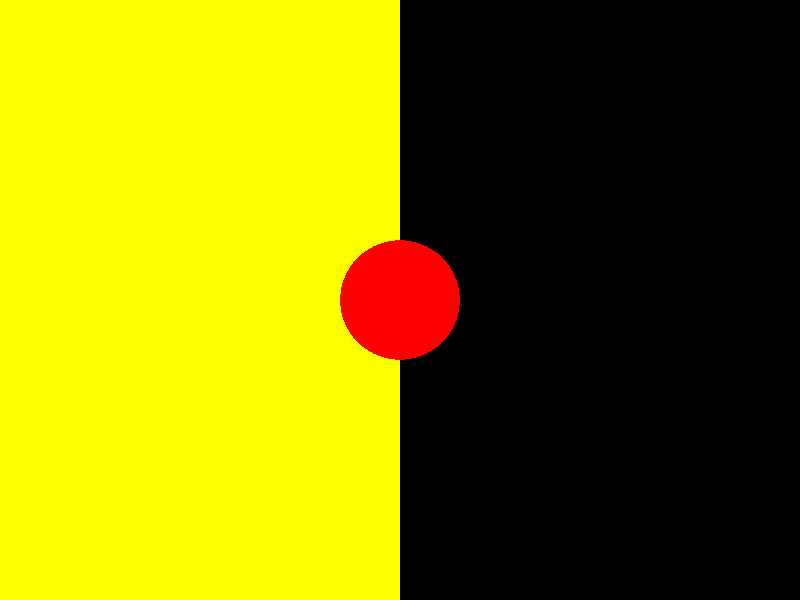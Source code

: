 camera
{
	location <10,10,510> // la position de l'observateur
	look_at <510,10,510>  // le point de vue
	//right x*image_width/image_height	// aspect ratio
	//angle 45 // l'angle de la caméra
}

light_source { <2030,510,1000>
      color rgb<1,1,1>*0.8
}

light_source { <2030,-200,1000>
      color rgb<1,1,1>*0.8
}

sphere { <2030,10,510>, 200 // coord centre et rayon
         pigment { color rgb <1,0,0> }
}

plane { <0,0,1>, 1000 // coord centre et rayon
         pigment { color rgb <1,1,0> }
}